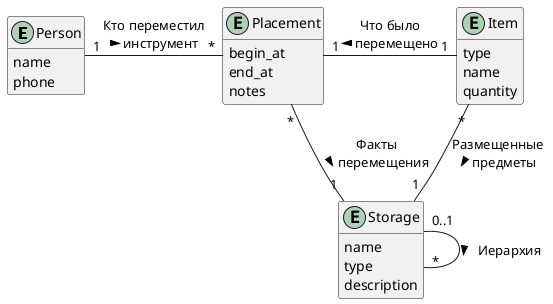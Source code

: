 @startuml
hide empty members

'' Сущности
entity Person {
    name
    phone
}

entity Item {
    type
    name
    quantity
}

entity Placement {
    begin_at
    end_at
    notes
}

entity Storage {
    name
    type
    description
}

'' Связи
Person "1"-r-"*" Placement : Кто переместил\nинструмент >

Placement "1"-r-"1" Item : Что было\nперемещено <

Item "*"--"1" Storage : Размещенные\nпредметы >

Placement "*"--"1" Storage : Факты\nперемещения >

Storage "0..1"--"*" Storage : Иерархия >

@enduml